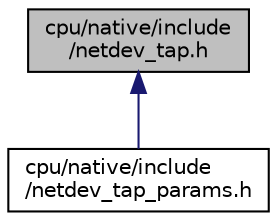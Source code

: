 digraph "cpu/native/include/netdev_tap.h"
{
 // LATEX_PDF_SIZE
  edge [fontname="Helvetica",fontsize="10",labelfontname="Helvetica",labelfontsize="10"];
  node [fontname="Helvetica",fontsize="10",shape=record];
  Node1 [label="cpu/native/include\l/netdev_tap.h",height=0.2,width=0.4,color="black", fillcolor="grey75", style="filled", fontcolor="black",tooltip="Low-level ethernet driver for native tap interfaces."];
  Node1 -> Node2 [dir="back",color="midnightblue",fontsize="10",style="solid",fontname="Helvetica"];
  Node2 [label="cpu/native/include\l/netdev_tap_params.h",height=0.2,width=0.4,color="black", fillcolor="white", style="filled",URL="$netdev__tap__params_8h.html",tooltip="Default configuration for the netdev_tap driver."];
}
